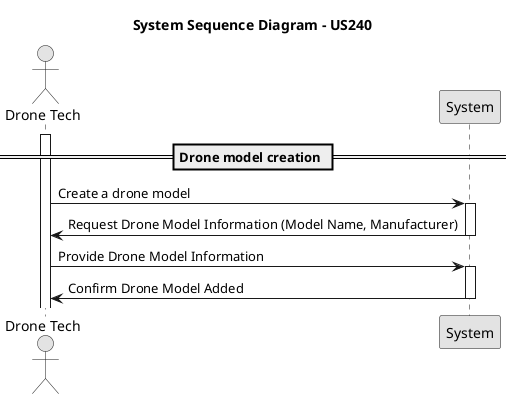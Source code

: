 @startuml
skinparam monochrome true
skinparam packageStyle rectangle
skinparam shadowing false

actor "Drone Tech" as droneTech
participant "System" as system

title System Sequence Diagram - US240

== Drone model creation ==
activate droneTech

droneTech -> system : Create a drone model
activate system

system -> droneTech : Request Drone Model Information (Model Name, Manufacturer)
deactivate system
droneTech -> system : Provide Drone Model Information

activate system

system -> droneTech : Confirm Drone Model Added
deactivate system



@enduml
